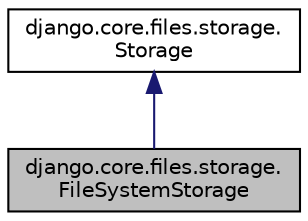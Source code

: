 digraph "django.core.files.storage.FileSystemStorage"
{
 // LATEX_PDF_SIZE
  edge [fontname="Helvetica",fontsize="10",labelfontname="Helvetica",labelfontsize="10"];
  node [fontname="Helvetica",fontsize="10",shape=record];
  Node1 [label="django.core.files.storage.\lFileSystemStorage",height=0.2,width=0.4,color="black", fillcolor="grey75", style="filled", fontcolor="black",tooltip=" "];
  Node2 -> Node1 [dir="back",color="midnightblue",fontsize="10",style="solid"];
  Node2 [label="django.core.files.storage.\lStorage",height=0.2,width=0.4,color="black", fillcolor="white", style="filled",URL="$classdjango_1_1core_1_1files_1_1storage_1_1_storage.html",tooltip=" "];
}
